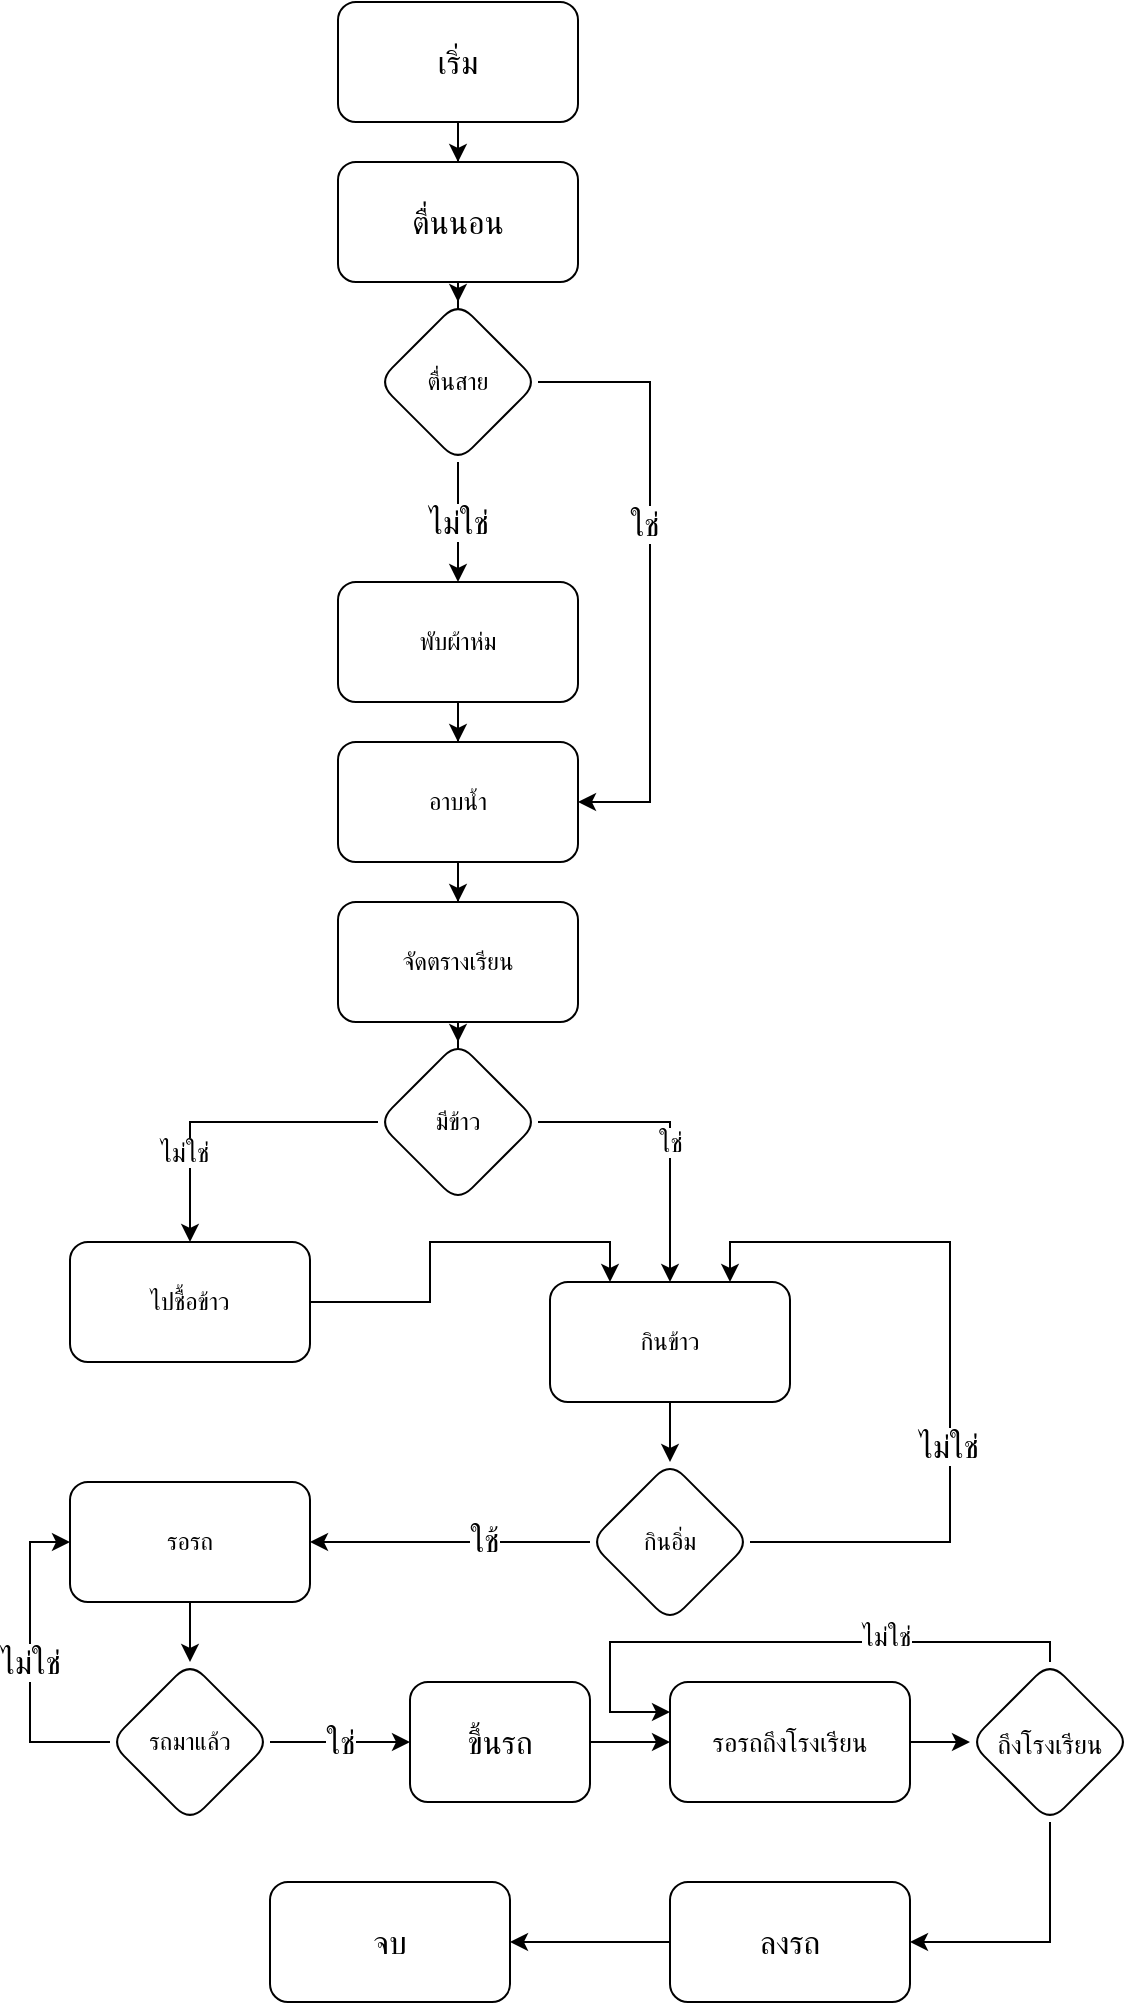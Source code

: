 <mxfile version="20.6.0" type="github">
  <diagram id="PrMrUVkNOAF2edyRs3bH" name="หน้า-1">
    <mxGraphModel dx="1468" dy="864" grid="1" gridSize="10" guides="1" tooltips="1" connect="1" arrows="1" fold="1" page="1" pageScale="1" pageWidth="827" pageHeight="1169" math="0" shadow="0">
      <root>
        <mxCell id="0" />
        <mxCell id="1" parent="0" />
        <mxCell id="IXUGLaKaAVVbTnulbap0-3" value="" style="edgeStyle=orthogonalEdgeStyle;rounded=0;orthogonalLoop=1;jettySize=auto;html=1;fontSize=16;" edge="1" parent="1" source="IXUGLaKaAVVbTnulbap0-1" target="IXUGLaKaAVVbTnulbap0-2">
          <mxGeometry relative="1" as="geometry" />
        </mxCell>
        <mxCell id="IXUGLaKaAVVbTnulbap0-1" value="&lt;font style=&quot;font-size: 16px;&quot;&gt;เริ่ม&lt;/font&gt;" style="rounded=1;whiteSpace=wrap;html=1;" vertex="1" parent="1">
          <mxGeometry x="354" y="30" width="120" height="60" as="geometry" />
        </mxCell>
        <mxCell id="IXUGLaKaAVVbTnulbap0-23" value="" style="edgeStyle=orthogonalEdgeStyle;rounded=0;orthogonalLoop=1;jettySize=auto;html=1;fontSize=16;" edge="1" parent="1" source="IXUGLaKaAVVbTnulbap0-2" target="IXUGLaKaAVVbTnulbap0-22">
          <mxGeometry relative="1" as="geometry" />
        </mxCell>
        <mxCell id="IXUGLaKaAVVbTnulbap0-2" value="&lt;font style=&quot;font-size: 16px;&quot;&gt;ตื่นนอน&lt;/font&gt;" style="whiteSpace=wrap;html=1;rounded=1;" vertex="1" parent="1">
          <mxGeometry x="354" y="110" width="120" height="60" as="geometry" />
        </mxCell>
        <mxCell id="IXUGLaKaAVVbTnulbap0-7" value="" style="edgeStyle=orthogonalEdgeStyle;rounded=0;orthogonalLoop=1;jettySize=auto;html=1;fontSize=16;" edge="1" parent="1" source="IXUGLaKaAVVbTnulbap0-4" target="IXUGLaKaAVVbTnulbap0-6">
          <mxGeometry relative="1" as="geometry" />
        </mxCell>
        <mxCell id="IXUGLaKaAVVbTnulbap0-4" value="พับผ้าห่ม" style="whiteSpace=wrap;html=1;rounded=1;" vertex="1" parent="1">
          <mxGeometry x="354" y="320" width="120" height="60" as="geometry" />
        </mxCell>
        <mxCell id="IXUGLaKaAVVbTnulbap0-9" value="" style="edgeStyle=orthogonalEdgeStyle;rounded=0;orthogonalLoop=1;jettySize=auto;html=1;fontSize=16;" edge="1" parent="1" source="IXUGLaKaAVVbTnulbap0-6" target="IXUGLaKaAVVbTnulbap0-8">
          <mxGeometry relative="1" as="geometry" />
        </mxCell>
        <mxCell id="IXUGLaKaAVVbTnulbap0-6" value="อาบน้ำ" style="whiteSpace=wrap;html=1;rounded=1;" vertex="1" parent="1">
          <mxGeometry x="354" y="400" width="120" height="60" as="geometry" />
        </mxCell>
        <mxCell id="IXUGLaKaAVVbTnulbap0-37" value="" style="edgeStyle=orthogonalEdgeStyle;rounded=0;orthogonalLoop=1;jettySize=auto;html=1;fontSize=16;" edge="1" parent="1" source="IXUGLaKaAVVbTnulbap0-8" target="IXUGLaKaAVVbTnulbap0-36">
          <mxGeometry relative="1" as="geometry" />
        </mxCell>
        <mxCell id="IXUGLaKaAVVbTnulbap0-8" value="จัดตรางเรียน" style="whiteSpace=wrap;html=1;rounded=1;" vertex="1" parent="1">
          <mxGeometry x="354" y="480" width="120" height="60" as="geometry" />
        </mxCell>
        <mxCell id="IXUGLaKaAVVbTnulbap0-13" value="" style="edgeStyle=orthogonalEdgeStyle;rounded=0;orthogonalLoop=1;jettySize=auto;html=1;fontSize=16;" edge="1" parent="1" source="IXUGLaKaAVVbTnulbap0-10" target="IXUGLaKaAVVbTnulbap0-12">
          <mxGeometry relative="1" as="geometry" />
        </mxCell>
        <mxCell id="IXUGLaKaAVVbTnulbap0-10" value="กินข้าว" style="whiteSpace=wrap;html=1;rounded=1;" vertex="1" parent="1">
          <mxGeometry x="460" y="670" width="120" height="60" as="geometry" />
        </mxCell>
        <mxCell id="IXUGLaKaAVVbTnulbap0-15" value="" style="edgeStyle=orthogonalEdgeStyle;rounded=0;orthogonalLoop=1;jettySize=auto;html=1;fontSize=16;" edge="1" parent="1" source="IXUGLaKaAVVbTnulbap0-12" target="IXUGLaKaAVVbTnulbap0-14">
          <mxGeometry relative="1" as="geometry" />
        </mxCell>
        <mxCell id="IXUGLaKaAVVbTnulbap0-16" value="ใช้" style="edgeLabel;html=1;align=center;verticalAlign=middle;resizable=0;points=[];fontSize=16;" vertex="1" connectable="0" parent="IXUGLaKaAVVbTnulbap0-15">
          <mxGeometry x="-0.244" y="-1" relative="1" as="geometry">
            <mxPoint as="offset" />
          </mxGeometry>
        </mxCell>
        <mxCell id="IXUGLaKaAVVbTnulbap0-43" style="edgeStyle=orthogonalEdgeStyle;rounded=0;orthogonalLoop=1;jettySize=auto;html=1;entryX=0.75;entryY=0;entryDx=0;entryDy=0;fontSize=16;exitX=1;exitY=0.5;exitDx=0;exitDy=0;" edge="1" parent="1" source="IXUGLaKaAVVbTnulbap0-12" target="IXUGLaKaAVVbTnulbap0-10">
          <mxGeometry relative="1" as="geometry">
            <Array as="points">
              <mxPoint x="660" y="800" />
              <mxPoint x="660" y="650" />
              <mxPoint x="550" y="650" />
            </Array>
          </mxGeometry>
        </mxCell>
        <mxCell id="IXUGLaKaAVVbTnulbap0-44" value="ไม่ใช่" style="edgeLabel;html=1;align=center;verticalAlign=middle;resizable=0;points=[];fontSize=16;" vertex="1" connectable="0" parent="IXUGLaKaAVVbTnulbap0-43">
          <mxGeometry x="-0.219" y="1" relative="1" as="geometry">
            <mxPoint as="offset" />
          </mxGeometry>
        </mxCell>
        <mxCell id="IXUGLaKaAVVbTnulbap0-12" value="กินอิ่ม" style="rhombus;whiteSpace=wrap;html=1;rounded=1;" vertex="1" parent="1">
          <mxGeometry x="480" y="760" width="80" height="80" as="geometry" />
        </mxCell>
        <mxCell id="IXUGLaKaAVVbTnulbap0-54" value="" style="edgeStyle=orthogonalEdgeStyle;rounded=0;orthogonalLoop=1;jettySize=auto;html=1;fontSize=16;" edge="1" parent="1" source="IXUGLaKaAVVbTnulbap0-14" target="IXUGLaKaAVVbTnulbap0-53">
          <mxGeometry relative="1" as="geometry" />
        </mxCell>
        <mxCell id="IXUGLaKaAVVbTnulbap0-14" value="รอรถ" style="whiteSpace=wrap;html=1;rounded=1;" vertex="1" parent="1">
          <mxGeometry x="220" y="770" width="120" height="60" as="geometry" />
        </mxCell>
        <mxCell id="IXUGLaKaAVVbTnulbap0-33" value="ไม่ใช่" style="edgeStyle=orthogonalEdgeStyle;rounded=0;orthogonalLoop=1;jettySize=auto;html=1;fontSize=16;" edge="1" parent="1" source="IXUGLaKaAVVbTnulbap0-22" target="IXUGLaKaAVVbTnulbap0-4">
          <mxGeometry relative="1" as="geometry" />
        </mxCell>
        <mxCell id="IXUGLaKaAVVbTnulbap0-34" style="edgeStyle=orthogonalEdgeStyle;rounded=0;orthogonalLoop=1;jettySize=auto;html=1;entryX=1;entryY=0.5;entryDx=0;entryDy=0;fontSize=16;exitX=1;exitY=0.5;exitDx=0;exitDy=0;" edge="1" parent="1" source="IXUGLaKaAVVbTnulbap0-22" target="IXUGLaKaAVVbTnulbap0-6">
          <mxGeometry relative="1" as="geometry">
            <Array as="points">
              <mxPoint x="510" y="220" />
              <mxPoint x="510" y="430" />
            </Array>
          </mxGeometry>
        </mxCell>
        <mxCell id="IXUGLaKaAVVbTnulbap0-35" value="ใช่" style="edgeLabel;html=1;align=center;verticalAlign=middle;resizable=0;points=[];fontSize=16;" vertex="1" connectable="0" parent="IXUGLaKaAVVbTnulbap0-34">
          <mxGeometry x="-0.155" y="-3" relative="1" as="geometry">
            <mxPoint y="-1" as="offset" />
          </mxGeometry>
        </mxCell>
        <mxCell id="IXUGLaKaAVVbTnulbap0-22" value="ตื่นสาย" style="rhombus;whiteSpace=wrap;html=1;rounded=1;" vertex="1" parent="1">
          <mxGeometry x="374" y="180" width="80" height="80" as="geometry" />
        </mxCell>
        <mxCell id="IXUGLaKaAVVbTnulbap0-38" style="edgeStyle=orthogonalEdgeStyle;rounded=0;orthogonalLoop=1;jettySize=auto;html=1;entryX=0.5;entryY=0;entryDx=0;entryDy=0;fontSize=16;" edge="1" parent="1" source="IXUGLaKaAVVbTnulbap0-36" target="IXUGLaKaAVVbTnulbap0-10">
          <mxGeometry relative="1" as="geometry" />
        </mxCell>
        <mxCell id="IXUGLaKaAVVbTnulbap0-75" value="ใช่" style="edgeLabel;html=1;align=center;verticalAlign=middle;resizable=0;points=[];fontSize=13;" vertex="1" connectable="0" parent="IXUGLaKaAVVbTnulbap0-38">
          <mxGeometry x="-0.055" y="2" relative="1" as="geometry">
            <mxPoint x="-2" y="7" as="offset" />
          </mxGeometry>
        </mxCell>
        <mxCell id="IXUGLaKaAVVbTnulbap0-50" value="" style="edgeStyle=orthogonalEdgeStyle;rounded=0;orthogonalLoop=1;jettySize=auto;html=1;fontSize=16;entryX=0.5;entryY=0;entryDx=0;entryDy=0;" edge="1" parent="1" source="IXUGLaKaAVVbTnulbap0-36" target="IXUGLaKaAVVbTnulbap0-49">
          <mxGeometry relative="1" as="geometry" />
        </mxCell>
        <mxCell id="IXUGLaKaAVVbTnulbap0-76" value="ไม่ใช่" style="edgeLabel;html=1;align=center;verticalAlign=middle;resizable=0;points=[];fontSize=13;" vertex="1" connectable="0" parent="IXUGLaKaAVVbTnulbap0-50">
          <mxGeometry x="0.397" y="-3" relative="1" as="geometry">
            <mxPoint y="1" as="offset" />
          </mxGeometry>
        </mxCell>
        <mxCell id="IXUGLaKaAVVbTnulbap0-36" value="มีข้าว" style="rhombus;whiteSpace=wrap;html=1;rounded=1;" vertex="1" parent="1">
          <mxGeometry x="374" y="550" width="80" height="80" as="geometry" />
        </mxCell>
        <mxCell id="IXUGLaKaAVVbTnulbap0-51" style="edgeStyle=orthogonalEdgeStyle;rounded=0;orthogonalLoop=1;jettySize=auto;html=1;fontSize=16;exitX=1;exitY=0.5;exitDx=0;exitDy=0;entryX=0.25;entryY=0;entryDx=0;entryDy=0;" edge="1" parent="1" source="IXUGLaKaAVVbTnulbap0-49" target="IXUGLaKaAVVbTnulbap0-10">
          <mxGeometry relative="1" as="geometry">
            <mxPoint x="450" y="700" as="targetPoint" />
            <Array as="points">
              <mxPoint x="400" y="680" />
              <mxPoint x="400" y="650" />
              <mxPoint x="490" y="650" />
            </Array>
          </mxGeometry>
        </mxCell>
        <mxCell id="IXUGLaKaAVVbTnulbap0-49" value="ไปชื้อข้าว" style="whiteSpace=wrap;html=1;rounded=1;" vertex="1" parent="1">
          <mxGeometry x="220" y="650" width="120" height="60" as="geometry" />
        </mxCell>
        <mxCell id="IXUGLaKaAVVbTnulbap0-55" value="ไม่ใช่" style="edgeStyle=orthogonalEdgeStyle;rounded=0;orthogonalLoop=1;jettySize=auto;html=1;entryX=0;entryY=0.5;entryDx=0;entryDy=0;fontSize=16;exitX=0;exitY=0.5;exitDx=0;exitDy=0;" edge="1" parent="1" source="IXUGLaKaAVVbTnulbap0-53" target="IXUGLaKaAVVbTnulbap0-14">
          <mxGeometry relative="1" as="geometry" />
        </mxCell>
        <mxCell id="IXUGLaKaAVVbTnulbap0-61" value="ใช่" style="edgeStyle=orthogonalEdgeStyle;rounded=0;orthogonalLoop=1;jettySize=auto;html=1;fontSize=16;" edge="1" parent="1" source="IXUGLaKaAVVbTnulbap0-53" target="IXUGLaKaAVVbTnulbap0-58">
          <mxGeometry relative="1" as="geometry" />
        </mxCell>
        <mxCell id="IXUGLaKaAVVbTnulbap0-53" value="รถมาแล้ว" style="rhombus;whiteSpace=wrap;html=1;rounded=1;" vertex="1" parent="1">
          <mxGeometry x="240" y="860" width="80" height="80" as="geometry" />
        </mxCell>
        <mxCell id="IXUGLaKaAVVbTnulbap0-72" style="edgeStyle=orthogonalEdgeStyle;rounded=0;orthogonalLoop=1;jettySize=auto;html=1;entryX=0;entryY=0.5;entryDx=0;entryDy=0;fontSize=13;" edge="1" parent="1" source="IXUGLaKaAVVbTnulbap0-58" target="IXUGLaKaAVVbTnulbap0-71">
          <mxGeometry relative="1" as="geometry" />
        </mxCell>
        <mxCell id="IXUGLaKaAVVbTnulbap0-58" value="ขึ้นรถ" style="whiteSpace=wrap;html=1;rounded=1;fontSize=16;" vertex="1" parent="1">
          <mxGeometry x="390" y="870" width="90" height="60" as="geometry" />
        </mxCell>
        <mxCell id="IXUGLaKaAVVbTnulbap0-70" style="edgeStyle=orthogonalEdgeStyle;rounded=0;orthogonalLoop=1;jettySize=auto;html=1;entryX=0;entryY=0.25;entryDx=0;entryDy=0;fontSize=13;exitX=0.5;exitY=0;exitDx=0;exitDy=0;" edge="1" parent="1" source="IXUGLaKaAVVbTnulbap0-66" target="IXUGLaKaAVVbTnulbap0-71">
          <mxGeometry relative="1" as="geometry">
            <Array as="points">
              <mxPoint x="710" y="850" />
              <mxPoint x="490" y="850" />
              <mxPoint x="490" y="885" />
            </Array>
          </mxGeometry>
        </mxCell>
        <mxCell id="IXUGLaKaAVVbTnulbap0-74" value="ไม่ใช่" style="edgeLabel;html=1;align=center;verticalAlign=middle;resizable=0;points=[];fontSize=13;" vertex="1" connectable="0" parent="IXUGLaKaAVVbTnulbap0-70">
          <mxGeometry x="-0.377" y="-3" relative="1" as="geometry">
            <mxPoint as="offset" />
          </mxGeometry>
        </mxCell>
        <mxCell id="IXUGLaKaAVVbTnulbap0-77" style="edgeStyle=orthogonalEdgeStyle;rounded=0;orthogonalLoop=1;jettySize=auto;html=1;entryX=1;entryY=0.5;entryDx=0;entryDy=0;fontSize=13;exitX=0.5;exitY=1;exitDx=0;exitDy=0;" edge="1" parent="1" source="IXUGLaKaAVVbTnulbap0-66" target="IXUGLaKaAVVbTnulbap0-68">
          <mxGeometry relative="1" as="geometry" />
        </mxCell>
        <mxCell id="IXUGLaKaAVVbTnulbap0-66" value="&lt;font style=&quot;font-size: 13px;&quot;&gt;ถึงโรงเรียน&lt;/font&gt;" style="rhombus;whiteSpace=wrap;html=1;fontSize=16;rounded=1;" vertex="1" parent="1">
          <mxGeometry x="670" y="860" width="80" height="80" as="geometry" />
        </mxCell>
        <mxCell id="IXUGLaKaAVVbTnulbap0-79" value="" style="edgeStyle=orthogonalEdgeStyle;rounded=0;orthogonalLoop=1;jettySize=auto;html=1;fontSize=13;" edge="1" parent="1" source="IXUGLaKaAVVbTnulbap0-68" target="IXUGLaKaAVVbTnulbap0-78">
          <mxGeometry relative="1" as="geometry" />
        </mxCell>
        <mxCell id="IXUGLaKaAVVbTnulbap0-68" value="ลงรถ" style="whiteSpace=wrap;html=1;fontSize=16;rounded=1;" vertex="1" parent="1">
          <mxGeometry x="520" y="970" width="120" height="60" as="geometry" />
        </mxCell>
        <mxCell id="IXUGLaKaAVVbTnulbap0-73" style="edgeStyle=orthogonalEdgeStyle;rounded=0;orthogonalLoop=1;jettySize=auto;html=1;fontSize=13;" edge="1" parent="1" source="IXUGLaKaAVVbTnulbap0-71">
          <mxGeometry relative="1" as="geometry">
            <mxPoint x="670" y="900" as="targetPoint" />
          </mxGeometry>
        </mxCell>
        <mxCell id="IXUGLaKaAVVbTnulbap0-71" value="รอรถถึงโรงเรียน" style="rounded=1;whiteSpace=wrap;html=1;fontSize=13;" vertex="1" parent="1">
          <mxGeometry x="520" y="870" width="120" height="60" as="geometry" />
        </mxCell>
        <mxCell id="IXUGLaKaAVVbTnulbap0-78" value="จบ" style="whiteSpace=wrap;html=1;fontSize=16;rounded=1;" vertex="1" parent="1">
          <mxGeometry x="320" y="970" width="120" height="60" as="geometry" />
        </mxCell>
      </root>
    </mxGraphModel>
  </diagram>
</mxfile>
